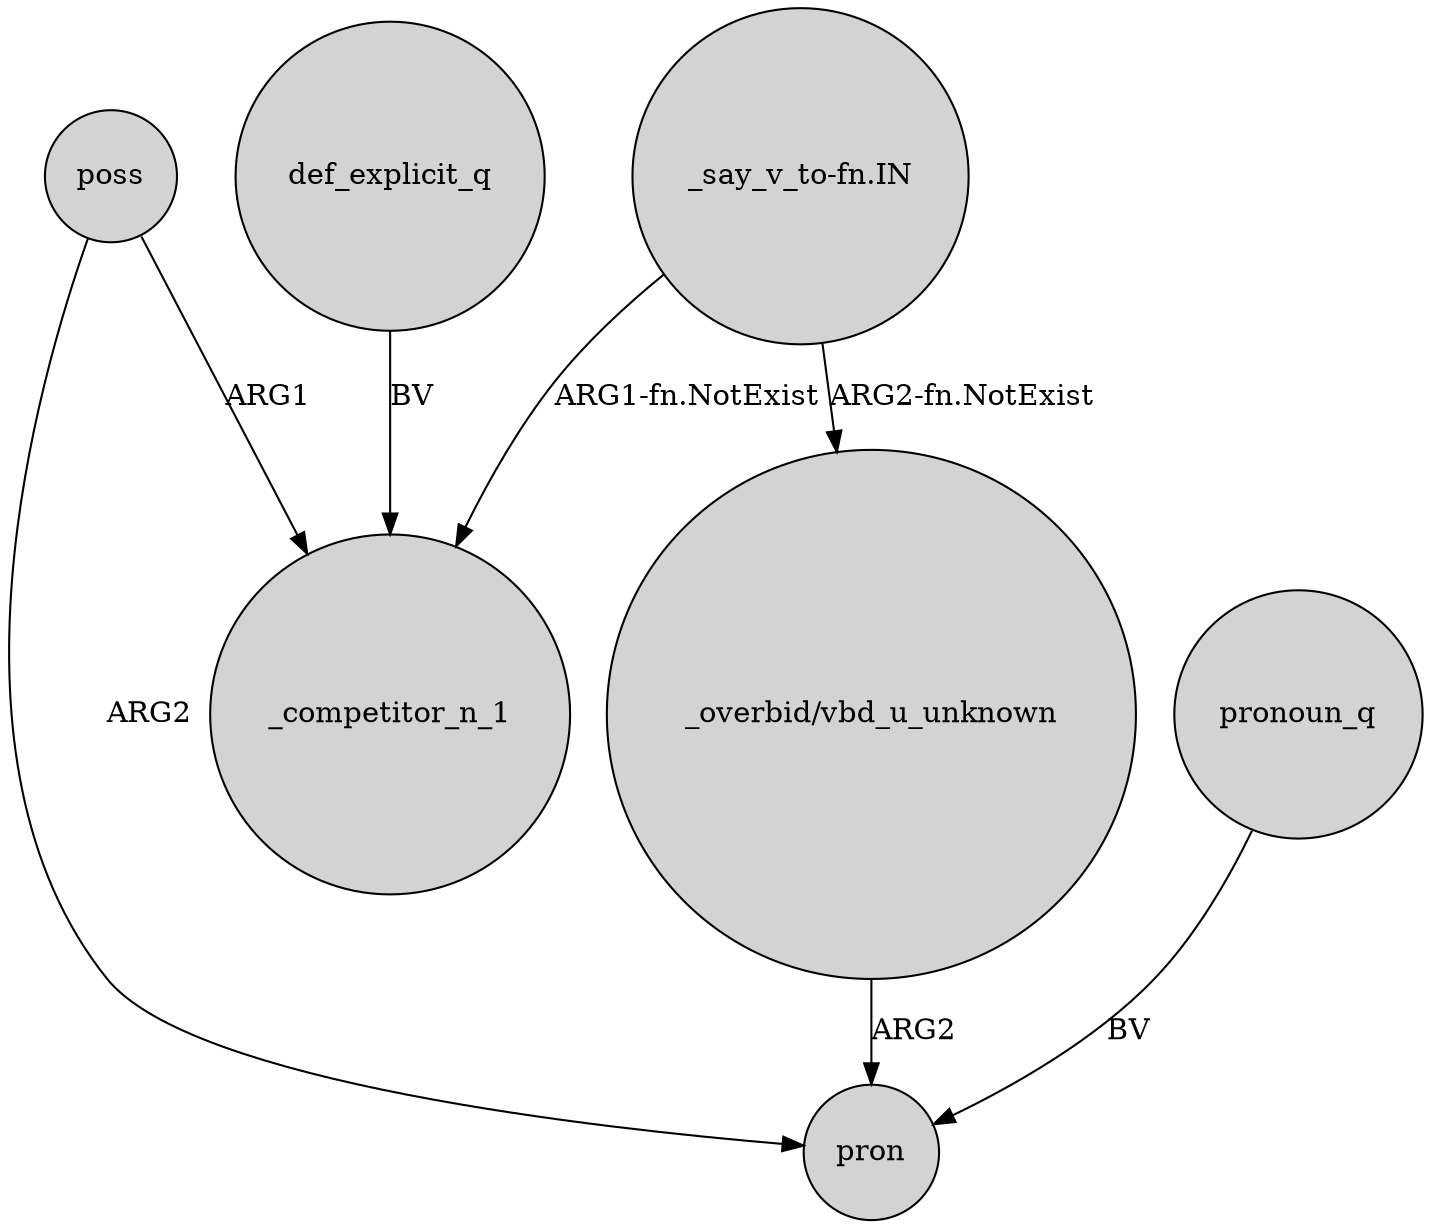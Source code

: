 digraph {
	node [shape=circle style=filled]
	"_overbid/vbd_u_unknown" -> pron [label=ARG2]
	"_say_v_to-fn.IN" -> "_overbid/vbd_u_unknown" [label="ARG2-fn.NotExist"]
	poss -> _competitor_n_1 [label=ARG1]
	poss -> pron [label=ARG2]
	def_explicit_q -> _competitor_n_1 [label=BV]
	"_say_v_to-fn.IN" -> _competitor_n_1 [label="ARG1-fn.NotExist"]
	pronoun_q -> pron [label=BV]
}
